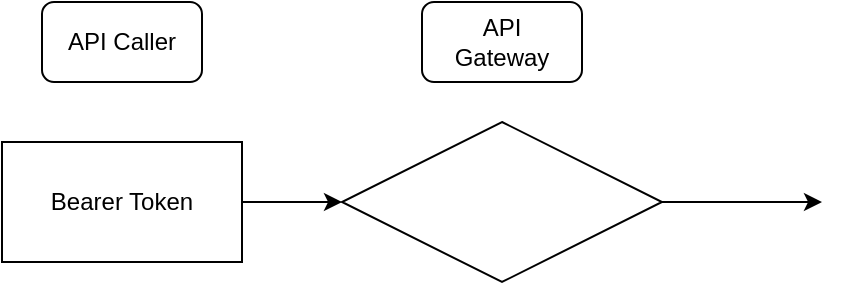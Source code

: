 <mxfile version="17.5.0" type="github"><diagram id="p9Yhw7rE89sBmnYDR7Q3" name="Page-1"><mxGraphModel dx="1640" dy="922" grid="1" gridSize="10" guides="1" tooltips="1" connect="1" arrows="1" fold="1" page="1" pageScale="1" pageWidth="827" pageHeight="1169" math="0" shadow="0"><root><mxCell id="0"/><mxCell id="1" parent="0"/><mxCell id="1oxC-pQJOUJioeg47X0j-2" value="" style="rounded=1;whiteSpace=wrap;html=1;" vertex="1" parent="1"><mxGeometry x="90" y="200" width="80" height="40" as="geometry"/></mxCell><mxCell id="1oxC-pQJOUJioeg47X0j-1" value="API Caller" style="text;html=1;strokeColor=none;fillColor=none;align=center;verticalAlign=middle;whiteSpace=wrap;rounded=0;" vertex="1" parent="1"><mxGeometry x="100" y="200" width="60" height="40" as="geometry"/></mxCell><mxCell id="1oxC-pQJOUJioeg47X0j-3" value="" style="endArrow=classic;html=1;rounded=0;entryX=0;entryY=0.5;entryDx=0;entryDy=0;" edge="1" parent="1" target="1oxC-pQJOUJioeg47X0j-5"><mxGeometry width="50" height="50" relative="1" as="geometry"><mxPoint x="190" y="300" as="sourcePoint"/><mxPoint x="230" y="300" as="targetPoint"/></mxGeometry></mxCell><mxCell id="1oxC-pQJOUJioeg47X0j-5" value="" style="rhombus;whiteSpace=wrap;html=1;" vertex="1" parent="1"><mxGeometry x="240" y="260" width="160" height="80" as="geometry"/></mxCell><mxCell id="1oxC-pQJOUJioeg47X0j-7" value="" style="endArrow=classic;html=1;rounded=0;exitX=1;exitY=0.5;exitDx=0;exitDy=0;" edge="1" parent="1" source="1oxC-pQJOUJioeg47X0j-5"><mxGeometry width="50" height="50" relative="1" as="geometry"><mxPoint x="390" y="500" as="sourcePoint"/><mxPoint x="480" y="300" as="targetPoint"/></mxGeometry></mxCell><mxCell id="1oxC-pQJOUJioeg47X0j-9" value="" style="rounded=1;whiteSpace=wrap;html=1;" vertex="1" parent="1"><mxGeometry x="280" y="200" width="80" height="40" as="geometry"/></mxCell><mxCell id="1oxC-pQJOUJioeg47X0j-10" value="API Gateway" style="text;html=1;strokeColor=none;fillColor=none;align=center;verticalAlign=middle;whiteSpace=wrap;rounded=0;" vertex="1" parent="1"><mxGeometry x="290" y="200" width="60" height="40" as="geometry"/></mxCell><mxCell id="1oxC-pQJOUJioeg47X0j-12" value="" style="rounded=0;whiteSpace=wrap;html=1;" vertex="1" parent="1"><mxGeometry x="70" y="270" width="120" height="60" as="geometry"/></mxCell><mxCell id="1oxC-pQJOUJioeg47X0j-13" value="Bearer Token" style="text;html=1;strokeColor=none;fillColor=none;align=center;verticalAlign=middle;whiteSpace=wrap;rounded=0;" vertex="1" parent="1"><mxGeometry x="90" y="280" width="80" height="40" as="geometry"/></mxCell></root></mxGraphModel></diagram></mxfile>